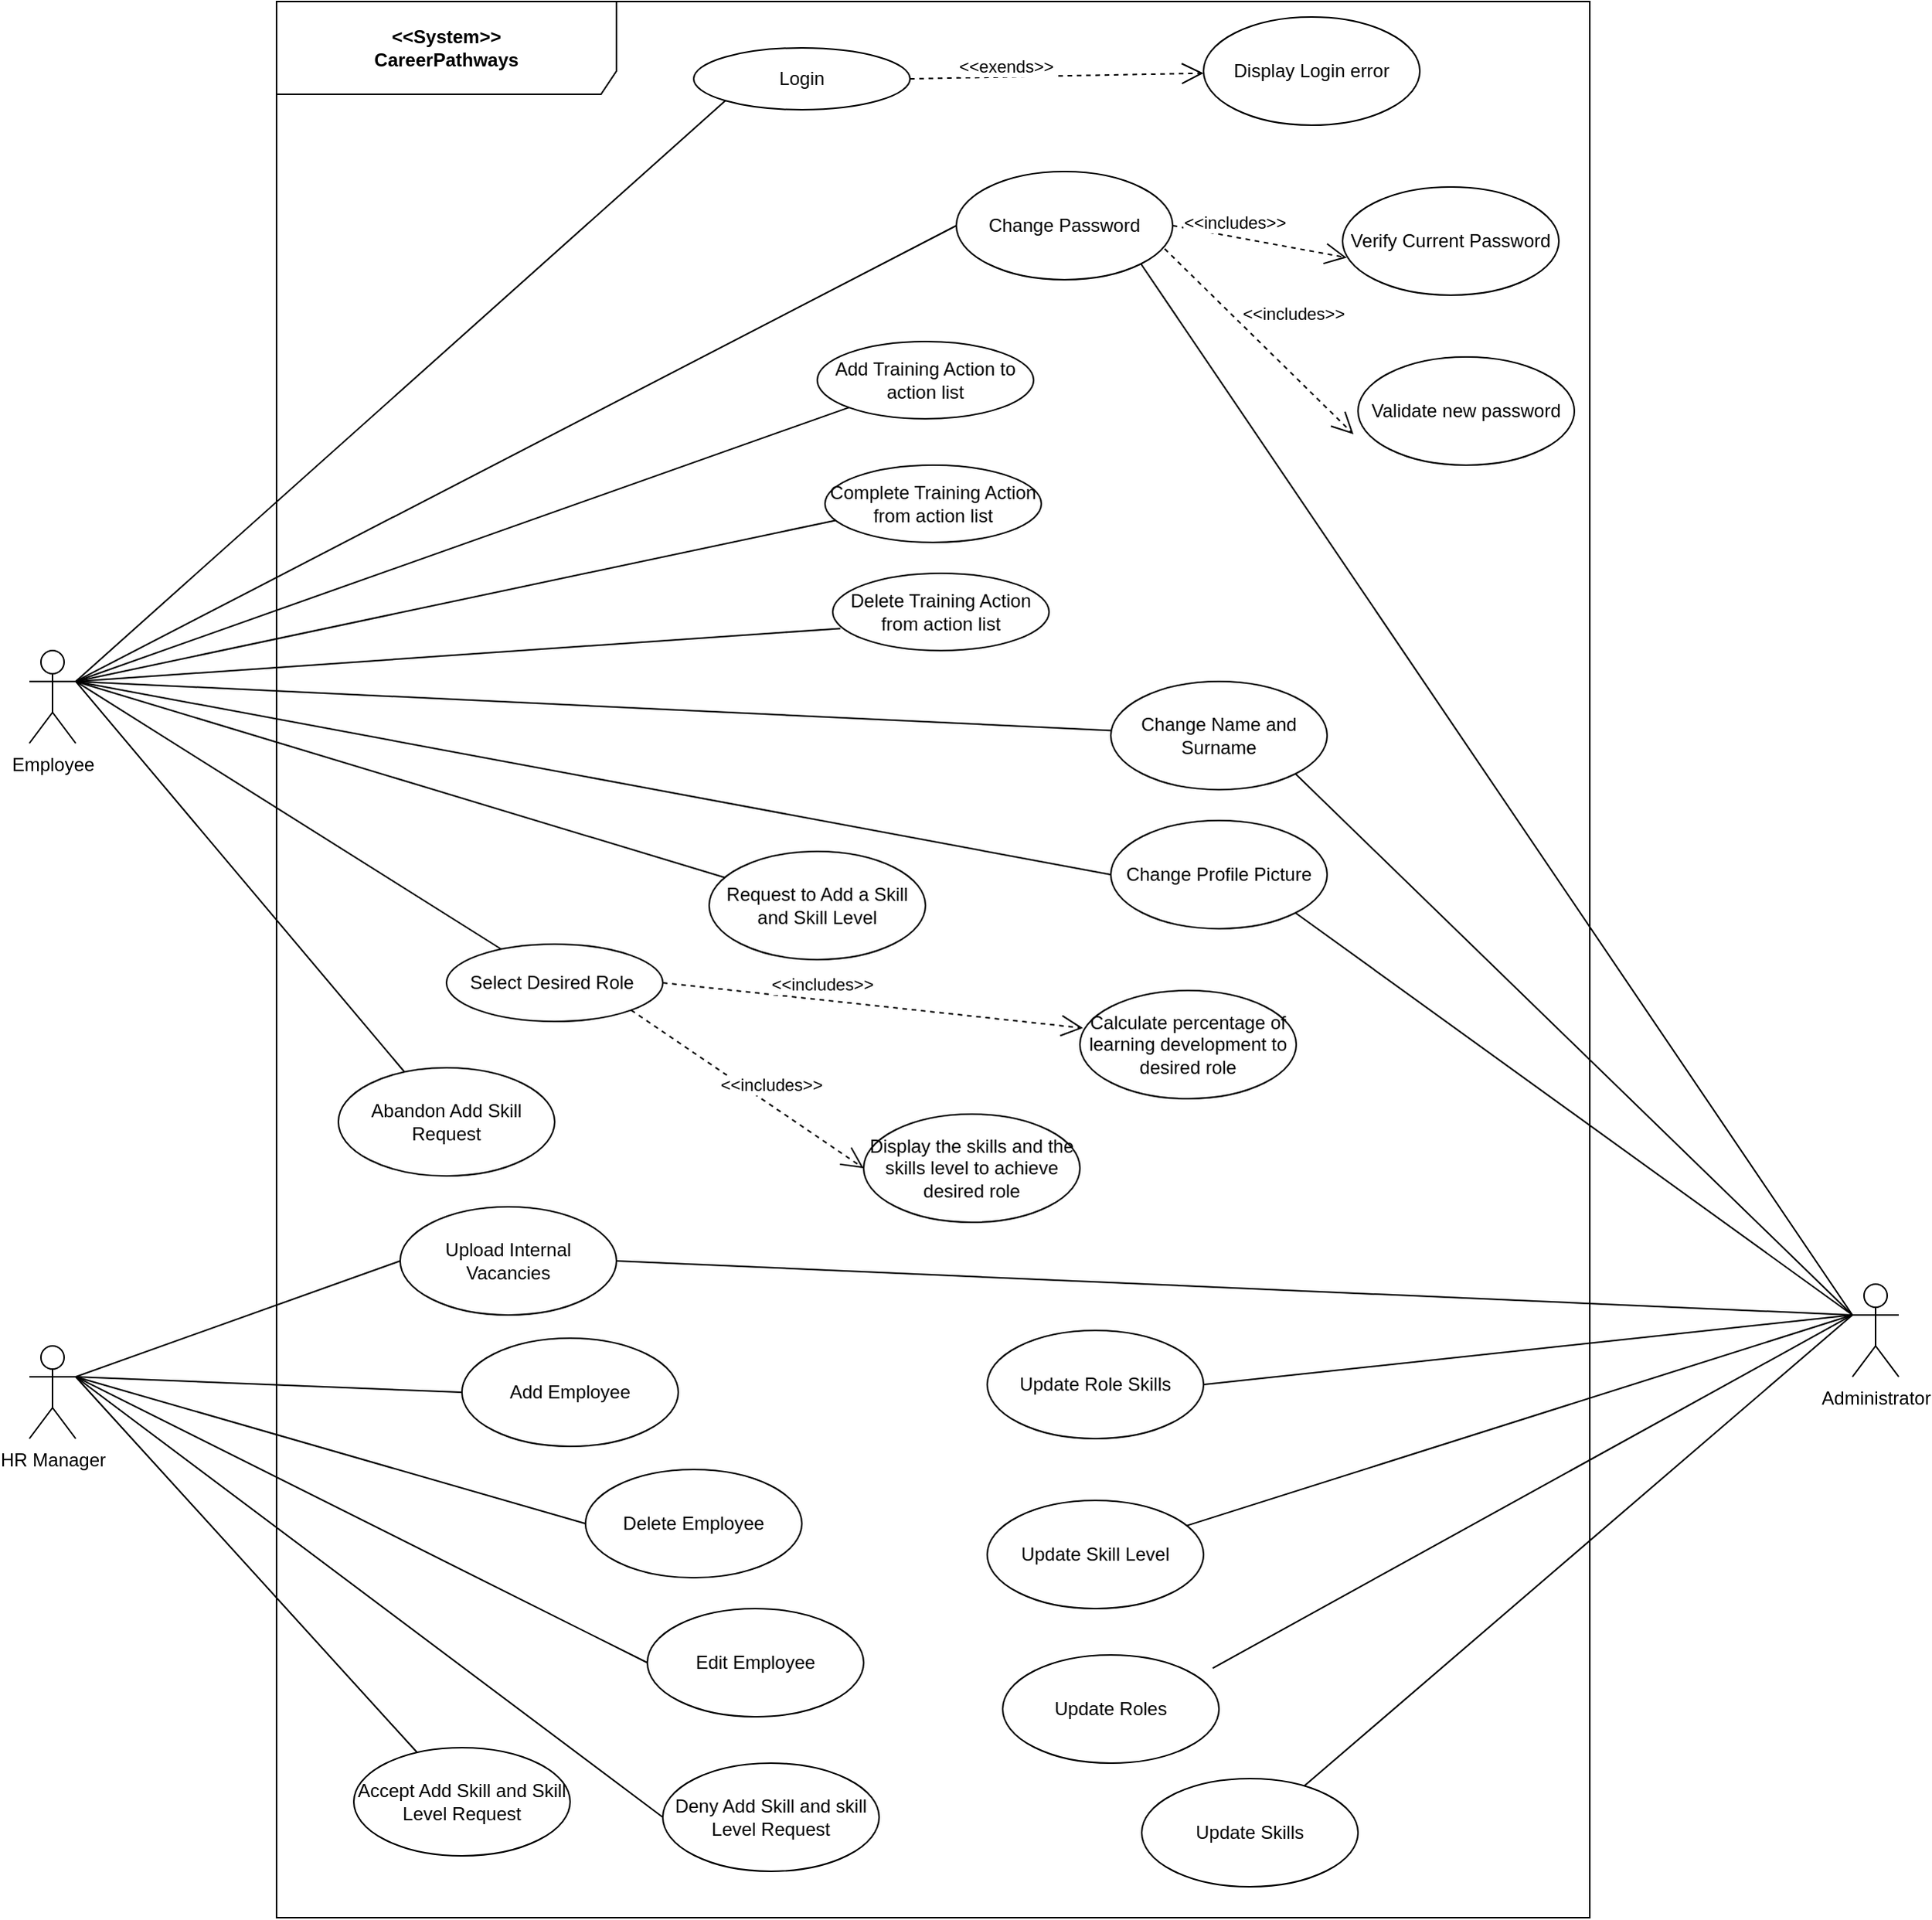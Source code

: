 <mxfile version="13.8.8" type="github">
  <diagram id="giAabpwPuGFfijqy-w_J" name="Page-1">
    <mxGraphModel dx="1450" dy="1015" grid="1" gridSize="10" guides="1" tooltips="1" connect="1" arrows="1" fold="1" page="1" pageScale="1" pageWidth="2336" pageHeight="1654" math="0" shadow="0">
      <root>
        <mxCell id="0" />
        <mxCell id="1" parent="0" />
        <mxCell id="yPrp7qd_ZaBmRegbb4Uq-1" value="&lt;b&gt;&amp;lt;&amp;lt;System&amp;gt;&amp;gt;&lt;br&gt;CareerPathways&lt;/b&gt;" style="shape=umlFrame;whiteSpace=wrap;html=1;width=220;height=60;" vertex="1" parent="1">
          <mxGeometry x="200" y="50" width="850" height="1240" as="geometry" />
        </mxCell>
        <mxCell id="yPrp7qd_ZaBmRegbb4Uq-2" value="Employee" style="shape=umlActor;verticalLabelPosition=bottom;verticalAlign=top;html=1;" vertex="1" parent="1">
          <mxGeometry x="40" y="470" width="30" height="60" as="geometry" />
        </mxCell>
        <mxCell id="yPrp7qd_ZaBmRegbb4Uq-24" value="HR Manager" style="shape=umlActor;verticalLabelPosition=bottom;verticalAlign=top;html=1;" vertex="1" parent="1">
          <mxGeometry x="40" y="920" width="30" height="60" as="geometry" />
        </mxCell>
        <mxCell id="yPrp7qd_ZaBmRegbb4Uq-25" value="Administrator" style="shape=umlActor;verticalLabelPosition=bottom;verticalAlign=top;html=1;" vertex="1" parent="1">
          <mxGeometry x="1220" y="880" width="30" height="60" as="geometry" />
        </mxCell>
        <mxCell id="yPrp7qd_ZaBmRegbb4Uq-27" value="Login" style="ellipse;whiteSpace=wrap;html=1;" vertex="1" parent="1">
          <mxGeometry x="470" y="80" width="140" height="40" as="geometry" />
        </mxCell>
        <mxCell id="yPrp7qd_ZaBmRegbb4Uq-29" value="Add Training Action to action list" style="ellipse;whiteSpace=wrap;html=1;" vertex="1" parent="1">
          <mxGeometry x="550" y="270" width="140" height="50" as="geometry" />
        </mxCell>
        <mxCell id="yPrp7qd_ZaBmRegbb4Uq-31" value="Complete Training Action from action list" style="ellipse;whiteSpace=wrap;html=1;" vertex="1" parent="1">
          <mxGeometry x="555" y="350" width="140" height="50" as="geometry" />
        </mxCell>
        <mxCell id="yPrp7qd_ZaBmRegbb4Uq-32" value="Delete Training Action from action list" style="ellipse;whiteSpace=wrap;html=1;" vertex="1" parent="1">
          <mxGeometry x="560" y="420" width="140" height="50" as="geometry" />
        </mxCell>
        <mxCell id="yPrp7qd_ZaBmRegbb4Uq-35" value="Select Desired Role&amp;nbsp;" style="ellipse;whiteSpace=wrap;html=1;" vertex="1" parent="1">
          <mxGeometry x="310" y="660" width="140" height="50" as="geometry" />
        </mxCell>
        <mxCell id="yPrp7qd_ZaBmRegbb4Uq-36" value="Display the skills and the skills level to achieve desired role" style="ellipse;whiteSpace=wrap;html=1;" vertex="1" parent="1">
          <mxGeometry x="580" y="770" width="140" height="70" as="geometry" />
        </mxCell>
        <mxCell id="yPrp7qd_ZaBmRegbb4Uq-39" value="Change Password" style="ellipse;whiteSpace=wrap;html=1;" vertex="1" parent="1">
          <mxGeometry x="640" y="160" width="140" height="70" as="geometry" />
        </mxCell>
        <mxCell id="yPrp7qd_ZaBmRegbb4Uq-40" value="Verify Current Password" style="ellipse;whiteSpace=wrap;html=1;" vertex="1" parent="1">
          <mxGeometry x="890" y="170" width="140" height="70" as="geometry" />
        </mxCell>
        <mxCell id="yPrp7qd_ZaBmRegbb4Uq-41" value="Display Login error" style="ellipse;whiteSpace=wrap;html=1;" vertex="1" parent="1">
          <mxGeometry x="800" y="60" width="140" height="70" as="geometry" />
        </mxCell>
        <mxCell id="yPrp7qd_ZaBmRegbb4Uq-42" value="Change Name and Surname" style="ellipse;whiteSpace=wrap;html=1;" vertex="1" parent="1">
          <mxGeometry x="740" y="490" width="140" height="70" as="geometry" />
        </mxCell>
        <mxCell id="yPrp7qd_ZaBmRegbb4Uq-43" value="Change Profile Picture" style="ellipse;whiteSpace=wrap;html=1;" vertex="1" parent="1">
          <mxGeometry x="740" y="580" width="140" height="70" as="geometry" />
        </mxCell>
        <mxCell id="yPrp7qd_ZaBmRegbb4Uq-44" value="Calculate percentage of learning development to desired role" style="ellipse;whiteSpace=wrap;html=1;" vertex="1" parent="1">
          <mxGeometry x="720" y="690" width="140" height="70" as="geometry" />
        </mxCell>
        <mxCell id="yPrp7qd_ZaBmRegbb4Uq-45" value="Request to Add a Skill and Skill Level" style="ellipse;whiteSpace=wrap;html=1;" vertex="1" parent="1">
          <mxGeometry x="480" y="600" width="140" height="70" as="geometry" />
        </mxCell>
        <mxCell id="yPrp7qd_ZaBmRegbb4Uq-46" value="Abandon Add Skill Request" style="ellipse;whiteSpace=wrap;html=1;" vertex="1" parent="1">
          <mxGeometry x="240" y="740" width="140" height="70" as="geometry" />
        </mxCell>
        <mxCell id="yPrp7qd_ZaBmRegbb4Uq-47" value="Add Employee" style="ellipse;whiteSpace=wrap;html=1;" vertex="1" parent="1">
          <mxGeometry x="320" y="915" width="140" height="70" as="geometry" />
        </mxCell>
        <mxCell id="yPrp7qd_ZaBmRegbb4Uq-48" value="Delete Employee" style="ellipse;whiteSpace=wrap;html=1;" vertex="1" parent="1">
          <mxGeometry x="400" y="1000" width="140" height="70" as="geometry" />
        </mxCell>
        <mxCell id="yPrp7qd_ZaBmRegbb4Uq-49" value="Edit Employee" style="ellipse;whiteSpace=wrap;html=1;" vertex="1" parent="1">
          <mxGeometry x="440" y="1090" width="140" height="70" as="geometry" />
        </mxCell>
        <mxCell id="yPrp7qd_ZaBmRegbb4Uq-50" value="Accept Add Skill and Skill Level Request" style="ellipse;whiteSpace=wrap;html=1;" vertex="1" parent="1">
          <mxGeometry x="250" y="1180" width="140" height="70" as="geometry" />
        </mxCell>
        <mxCell id="yPrp7qd_ZaBmRegbb4Uq-52" value="Deny Add Skill and skill Level Request" style="ellipse;whiteSpace=wrap;html=1;" vertex="1" parent="1">
          <mxGeometry x="450" y="1190" width="140" height="70" as="geometry" />
        </mxCell>
        <mxCell id="yPrp7qd_ZaBmRegbb4Uq-56" value="Validate new password" style="ellipse;whiteSpace=wrap;html=1;" vertex="1" parent="1">
          <mxGeometry x="900" y="280" width="140" height="70" as="geometry" />
        </mxCell>
        <mxCell id="yPrp7qd_ZaBmRegbb4Uq-65" value="" style="endArrow=none;endFill=0;endSize=12;html=1;exitX=1;exitY=0.333;exitDx=0;exitDy=0;exitPerimeter=0;" edge="1" parent="1" source="yPrp7qd_ZaBmRegbb4Uq-24" target="yPrp7qd_ZaBmRegbb4Uq-50">
          <mxGeometry width="160" relative="1" as="geometry">
            <mxPoint x="73" y="920" as="sourcePoint" />
            <mxPoint x="230" y="870" as="targetPoint" />
            <Array as="points" />
          </mxGeometry>
        </mxCell>
        <mxCell id="yPrp7qd_ZaBmRegbb4Uq-66" value="" style="endArrow=none;endFill=0;endSize=12;html=1;entryX=0;entryY=0.5;entryDx=0;entryDy=0;exitX=1;exitY=0.333;exitDx=0;exitDy=0;exitPerimeter=0;" edge="1" parent="1" source="yPrp7qd_ZaBmRegbb4Uq-24" target="yPrp7qd_ZaBmRegbb4Uq-52">
          <mxGeometry width="160" relative="1" as="geometry">
            <mxPoint x="80" y="870" as="sourcePoint" />
            <mxPoint x="580" y="1030" as="targetPoint" />
            <Array as="points" />
          </mxGeometry>
        </mxCell>
        <mxCell id="yPrp7qd_ZaBmRegbb4Uq-67" value="" style="endArrow=none;endFill=0;endSize=12;html=1;exitX=1;exitY=0.333;exitDx=0;exitDy=0;exitPerimeter=0;entryX=0;entryY=0.5;entryDx=0;entryDy=0;" edge="1" parent="1" source="yPrp7qd_ZaBmRegbb4Uq-24" target="yPrp7qd_ZaBmRegbb4Uq-49">
          <mxGeometry width="160" relative="1" as="geometry">
            <mxPoint x="180" y="970" as="sourcePoint" />
            <mxPoint x="340" y="970" as="targetPoint" />
            <Array as="points" />
          </mxGeometry>
        </mxCell>
        <mxCell id="yPrp7qd_ZaBmRegbb4Uq-69" value="" style="endArrow=none;endFill=0;endSize=12;html=1;entryX=0;entryY=0.5;entryDx=0;entryDy=0;exitX=1;exitY=0.333;exitDx=0;exitDy=0;exitPerimeter=0;" edge="1" parent="1" source="yPrp7qd_ZaBmRegbb4Uq-24" target="yPrp7qd_ZaBmRegbb4Uq-48">
          <mxGeometry width="160" relative="1" as="geometry">
            <mxPoint x="110" y="960" as="sourcePoint" />
            <mxPoint x="230" y="990" as="targetPoint" />
          </mxGeometry>
        </mxCell>
        <mxCell id="yPrp7qd_ZaBmRegbb4Uq-70" value="" style="endArrow=none;endFill=0;endSize=12;html=1;entryX=0;entryY=0.5;entryDx=0;entryDy=0;exitX=1;exitY=0.333;exitDx=0;exitDy=0;exitPerimeter=0;" edge="1" parent="1" source="yPrp7qd_ZaBmRegbb4Uq-24" target="yPrp7qd_ZaBmRegbb4Uq-47">
          <mxGeometry width="160" relative="1" as="geometry">
            <mxPoint x="60" y="950" as="sourcePoint" />
            <mxPoint x="220" y="950" as="targetPoint" />
          </mxGeometry>
        </mxCell>
        <mxCell id="yPrp7qd_ZaBmRegbb4Uq-71" value="Update Roles" style="ellipse;whiteSpace=wrap;html=1;" vertex="1" parent="1">
          <mxGeometry x="670" y="1120" width="140" height="70" as="geometry" />
        </mxCell>
        <mxCell id="yPrp7qd_ZaBmRegbb4Uq-72" value="Update Skills" style="ellipse;whiteSpace=wrap;html=1;" vertex="1" parent="1">
          <mxGeometry x="760" y="1200" width="140" height="70" as="geometry" />
        </mxCell>
        <mxCell id="yPrp7qd_ZaBmRegbb4Uq-73" value="Update Skill Level" style="ellipse;whiteSpace=wrap;html=1;" vertex="1" parent="1">
          <mxGeometry x="660" y="1020" width="140" height="70" as="geometry" />
        </mxCell>
        <mxCell id="yPrp7qd_ZaBmRegbb4Uq-75" value="Update Role Skills" style="ellipse;whiteSpace=wrap;html=1;" vertex="1" parent="1">
          <mxGeometry x="660" y="910" width="140" height="70" as="geometry" />
        </mxCell>
        <mxCell id="yPrp7qd_ZaBmRegbb4Uq-76" value="" style="endArrow=none;endFill=0;endSize=12;html=1;exitX=0;exitY=0.333;exitDx=0;exitDy=0;exitPerimeter=0;" edge="1" parent="1" source="yPrp7qd_ZaBmRegbb4Uq-25" target="yPrp7qd_ZaBmRegbb4Uq-72">
          <mxGeometry width="160" relative="1" as="geometry">
            <mxPoint x="740" y="1100" as="sourcePoint" />
            <mxPoint x="900" y="1100" as="targetPoint" />
          </mxGeometry>
        </mxCell>
        <mxCell id="yPrp7qd_ZaBmRegbb4Uq-77" value="" style="endArrow=none;endFill=0;endSize=12;html=1;exitX=0;exitY=0.333;exitDx=0;exitDy=0;exitPerimeter=0;entryX=0.971;entryY=0.122;entryDx=0;entryDy=0;entryPerimeter=0;" edge="1" parent="1" source="yPrp7qd_ZaBmRegbb4Uq-25" target="yPrp7qd_ZaBmRegbb4Uq-71">
          <mxGeometry width="160" relative="1" as="geometry">
            <mxPoint x="740" y="1100" as="sourcePoint" />
            <mxPoint x="900" y="1100" as="targetPoint" />
          </mxGeometry>
        </mxCell>
        <mxCell id="yPrp7qd_ZaBmRegbb4Uq-78" value="" style="endArrow=none;endFill=0;endSize=12;html=1;exitX=0;exitY=0.333;exitDx=0;exitDy=0;exitPerimeter=0;" edge="1" parent="1" source="yPrp7qd_ZaBmRegbb4Uq-25" target="yPrp7qd_ZaBmRegbb4Uq-73">
          <mxGeometry width="160" relative="1" as="geometry">
            <mxPoint x="1200" y="1060" as="sourcePoint" />
            <mxPoint x="900" y="1100" as="targetPoint" />
          </mxGeometry>
        </mxCell>
        <mxCell id="yPrp7qd_ZaBmRegbb4Uq-79" value="" style="endArrow=none;endFill=0;endSize=12;html=1;exitX=0;exitY=0.333;exitDx=0;exitDy=0;exitPerimeter=0;entryX=1;entryY=0.5;entryDx=0;entryDy=0;" edge="1" parent="1" source="yPrp7qd_ZaBmRegbb4Uq-25" target="yPrp7qd_ZaBmRegbb4Uq-75">
          <mxGeometry width="160" relative="1" as="geometry">
            <mxPoint x="740" y="1100" as="sourcePoint" />
            <mxPoint x="900" y="1100" as="targetPoint" />
          </mxGeometry>
        </mxCell>
        <mxCell id="yPrp7qd_ZaBmRegbb4Uq-81" value="Upload Internal Vacancies" style="ellipse;whiteSpace=wrap;html=1;" vertex="1" parent="1">
          <mxGeometry x="280" y="830" width="140" height="70" as="geometry" />
        </mxCell>
        <mxCell id="yPrp7qd_ZaBmRegbb4Uq-82" value="" style="endArrow=none;endFill=0;endSize=12;html=1;exitX=1;exitY=0.333;exitDx=0;exitDy=0;exitPerimeter=0;entryX=0;entryY=0.5;entryDx=0;entryDy=0;" edge="1" parent="1" source="yPrp7qd_ZaBmRegbb4Uq-24" target="yPrp7qd_ZaBmRegbb4Uq-81">
          <mxGeometry width="160" relative="1" as="geometry">
            <mxPoint x="410" y="850" as="sourcePoint" />
            <mxPoint x="570" y="850" as="targetPoint" />
            <Array as="points" />
          </mxGeometry>
        </mxCell>
        <mxCell id="yPrp7qd_ZaBmRegbb4Uq-85" value="" style="endArrow=none;endFill=0;endSize=12;html=1;exitX=1;exitY=0.333;exitDx=0;exitDy=0;exitPerimeter=0;" edge="1" parent="1" source="yPrp7qd_ZaBmRegbb4Uq-2" target="yPrp7qd_ZaBmRegbb4Uq-46">
          <mxGeometry width="160" relative="1" as="geometry">
            <mxPoint x="380" y="600" as="sourcePoint" />
            <mxPoint x="540" y="600" as="targetPoint" />
            <Array as="points" />
          </mxGeometry>
        </mxCell>
        <mxCell id="yPrp7qd_ZaBmRegbb4Uq-86" value="" style="endArrow=none;endFill=0;endSize=12;html=1;exitX=1;exitY=0.333;exitDx=0;exitDy=0;exitPerimeter=0;" edge="1" parent="1" source="yPrp7qd_ZaBmRegbb4Uq-2" target="yPrp7qd_ZaBmRegbb4Uq-35">
          <mxGeometry width="160" relative="1" as="geometry">
            <mxPoint x="380" y="600" as="sourcePoint" />
            <mxPoint x="540" y="600" as="targetPoint" />
          </mxGeometry>
        </mxCell>
        <mxCell id="yPrp7qd_ZaBmRegbb4Uq-87" value="" style="endArrow=none;endFill=0;endSize=12;html=1;exitX=1;exitY=0.333;exitDx=0;exitDy=0;exitPerimeter=0;" edge="1" parent="1" source="yPrp7qd_ZaBmRegbb4Uq-2" target="yPrp7qd_ZaBmRegbb4Uq-45">
          <mxGeometry width="160" relative="1" as="geometry">
            <mxPoint x="380" y="740" as="sourcePoint" />
            <mxPoint x="540" y="740" as="targetPoint" />
          </mxGeometry>
        </mxCell>
        <mxCell id="yPrp7qd_ZaBmRegbb4Uq-88" value="" style="endArrow=none;endFill=0;endSize=12;html=1;exitX=1;exitY=0.333;exitDx=0;exitDy=0;exitPerimeter=0;entryX=0.035;entryY=0.714;entryDx=0;entryDy=0;entryPerimeter=0;" edge="1" parent="1" source="yPrp7qd_ZaBmRegbb4Uq-2" target="yPrp7qd_ZaBmRegbb4Uq-32">
          <mxGeometry width="160" relative="1" as="geometry">
            <mxPoint x="380" y="600" as="sourcePoint" />
            <mxPoint x="540" y="600" as="targetPoint" />
          </mxGeometry>
        </mxCell>
        <mxCell id="yPrp7qd_ZaBmRegbb4Uq-89" value="" style="endArrow=none;endFill=0;endSize=12;html=1;exitX=1;exitY=0.333;exitDx=0;exitDy=0;exitPerimeter=0;entryX=0;entryY=0.5;entryDx=0;entryDy=0;" edge="1" parent="1" source="yPrp7qd_ZaBmRegbb4Uq-2" target="yPrp7qd_ZaBmRegbb4Uq-43">
          <mxGeometry width="160" relative="1" as="geometry">
            <mxPoint x="380" y="600" as="sourcePoint" />
            <mxPoint x="540" y="600" as="targetPoint" />
          </mxGeometry>
        </mxCell>
        <mxCell id="yPrp7qd_ZaBmRegbb4Uq-90" value="" style="endArrow=none;endFill=0;endSize=12;html=1;entryX=0.05;entryY=0.714;entryDx=0;entryDy=0;entryPerimeter=0;exitX=1;exitY=0.333;exitDx=0;exitDy=0;exitPerimeter=0;" edge="1" parent="1" source="yPrp7qd_ZaBmRegbb4Uq-2" target="yPrp7qd_ZaBmRegbb4Uq-31">
          <mxGeometry width="160" relative="1" as="geometry">
            <mxPoint x="70" y="510" as="sourcePoint" />
            <mxPoint x="540" y="600" as="targetPoint" />
          </mxGeometry>
        </mxCell>
        <mxCell id="yPrp7qd_ZaBmRegbb4Uq-91" value="" style="endArrow=none;endFill=0;endSize=12;html=1;exitX=1;exitY=0.333;exitDx=0;exitDy=0;exitPerimeter=0;" edge="1" parent="1" source="yPrp7qd_ZaBmRegbb4Uq-2" target="yPrp7qd_ZaBmRegbb4Uq-42">
          <mxGeometry width="160" relative="1" as="geometry">
            <mxPoint x="380" y="600" as="sourcePoint" />
            <mxPoint x="540" y="600" as="targetPoint" />
          </mxGeometry>
        </mxCell>
        <mxCell id="yPrp7qd_ZaBmRegbb4Uq-92" value="" style="endArrow=none;endFill=0;endSize=12;html=1;exitX=1;exitY=0.333;exitDx=0;exitDy=0;exitPerimeter=0;entryX=0;entryY=0.5;entryDx=0;entryDy=0;" edge="1" parent="1" source="yPrp7qd_ZaBmRegbb4Uq-2" target="yPrp7qd_ZaBmRegbb4Uq-39">
          <mxGeometry width="160" relative="1" as="geometry">
            <mxPoint x="380" y="600" as="sourcePoint" />
            <mxPoint x="540" y="600" as="targetPoint" />
          </mxGeometry>
        </mxCell>
        <mxCell id="yPrp7qd_ZaBmRegbb4Uq-93" value="" style="endArrow=none;endFill=0;endSize=12;html=1;exitX=1;exitY=0.333;exitDx=0;exitDy=0;exitPerimeter=0;entryX=0;entryY=1;entryDx=0;entryDy=0;" edge="1" parent="1" source="yPrp7qd_ZaBmRegbb4Uq-2" target="yPrp7qd_ZaBmRegbb4Uq-29">
          <mxGeometry width="160" relative="1" as="geometry">
            <mxPoint x="380" y="600" as="sourcePoint" />
            <mxPoint x="540" y="600" as="targetPoint" />
          </mxGeometry>
        </mxCell>
        <mxCell id="yPrp7qd_ZaBmRegbb4Uq-95" value="" style="endArrow=none;endFill=0;endSize=12;html=1;exitX=1;exitY=0.333;exitDx=0;exitDy=0;exitPerimeter=0;entryX=0;entryY=1;entryDx=0;entryDy=0;" edge="1" parent="1" source="yPrp7qd_ZaBmRegbb4Uq-2" target="yPrp7qd_ZaBmRegbb4Uq-27">
          <mxGeometry width="160" relative="1" as="geometry">
            <mxPoint x="380" y="600" as="sourcePoint" />
            <mxPoint x="540" y="600" as="targetPoint" />
          </mxGeometry>
        </mxCell>
        <mxCell id="yPrp7qd_ZaBmRegbb4Uq-96" value="" style="endArrow=open;endFill=1;endSize=12;html=1;dashed=1;exitX=1;exitY=0.5;exitDx=0;exitDy=0;" edge="1" parent="1" source="yPrp7qd_ZaBmRegbb4Uq-27" target="yPrp7qd_ZaBmRegbb4Uq-41">
          <mxGeometry width="160" relative="1" as="geometry">
            <mxPoint x="650" y="420" as="sourcePoint" />
            <mxPoint x="810" y="420" as="targetPoint" />
          </mxGeometry>
        </mxCell>
        <mxCell id="yPrp7qd_ZaBmRegbb4Uq-97" value="&amp;lt;&amp;lt;exends&amp;gt;&amp;gt;" style="edgeLabel;html=1;align=center;verticalAlign=middle;resizable=0;points=[];" vertex="1" connectable="0" parent="yPrp7qd_ZaBmRegbb4Uq-96">
          <mxGeometry x="-0.364" y="7" relative="1" as="geometry">
            <mxPoint x="1" as="offset" />
          </mxGeometry>
        </mxCell>
        <mxCell id="yPrp7qd_ZaBmRegbb4Uq-98" value="" style="endArrow=open;endFill=1;endSize=12;html=1;dashed=1;exitX=1;exitY=0.5;exitDx=0;exitDy=0;entryX=0.019;entryY=0.653;entryDx=0;entryDy=0;entryPerimeter=0;" edge="1" parent="1" source="yPrp7qd_ZaBmRegbb4Uq-39" target="yPrp7qd_ZaBmRegbb4Uq-40">
          <mxGeometry width="160" relative="1" as="geometry">
            <mxPoint x="650" y="570" as="sourcePoint" />
            <mxPoint x="810" y="570" as="targetPoint" />
          </mxGeometry>
        </mxCell>
        <mxCell id="yPrp7qd_ZaBmRegbb4Uq-99" value="&amp;lt;&amp;lt;includes&amp;gt;&amp;gt;" style="edgeLabel;html=1;align=center;verticalAlign=middle;resizable=0;points=[];" vertex="1" connectable="0" parent="yPrp7qd_ZaBmRegbb4Uq-98">
          <mxGeometry x="-0.323" y="9" relative="1" as="geometry">
            <mxPoint as="offset" />
          </mxGeometry>
        </mxCell>
        <mxCell id="yPrp7qd_ZaBmRegbb4Uq-100" value="" style="endArrow=open;endFill=1;endSize=12;html=1;dashed=1;exitX=0.963;exitY=0.714;exitDx=0;exitDy=0;entryX=-0.021;entryY=0.714;entryDx=0;entryDy=0;entryPerimeter=0;exitPerimeter=0;" edge="1" parent="1" source="yPrp7qd_ZaBmRegbb4Uq-39" target="yPrp7qd_ZaBmRegbb4Uq-56">
          <mxGeometry width="160" relative="1" as="geometry">
            <mxPoint x="650" y="570" as="sourcePoint" />
            <mxPoint x="810" y="570" as="targetPoint" />
          </mxGeometry>
        </mxCell>
        <mxCell id="yPrp7qd_ZaBmRegbb4Uq-101" value="&amp;lt;&amp;lt;includes&amp;gt;&amp;gt;" style="edgeLabel;html=1;align=center;verticalAlign=middle;resizable=0;points=[];" vertex="1" connectable="0" parent="yPrp7qd_ZaBmRegbb4Uq-100">
          <mxGeometry x="-0.365" y="12" relative="1" as="geometry">
            <mxPoint x="35.92" y="12.08" as="offset" />
          </mxGeometry>
        </mxCell>
        <mxCell id="yPrp7qd_ZaBmRegbb4Uq-102" value="" style="endArrow=open;endFill=1;endSize=12;html=1;dashed=1;exitX=1;exitY=0.5;exitDx=0;exitDy=0;entryX=0.014;entryY=0.347;entryDx=0;entryDy=0;entryPerimeter=0;" edge="1" parent="1" source="yPrp7qd_ZaBmRegbb4Uq-35" target="yPrp7qd_ZaBmRegbb4Uq-44">
          <mxGeometry width="160" relative="1" as="geometry">
            <mxPoint x="650" y="780" as="sourcePoint" />
            <mxPoint x="810" y="780" as="targetPoint" />
          </mxGeometry>
        </mxCell>
        <mxCell id="yPrp7qd_ZaBmRegbb4Uq-103" value="&amp;lt;&amp;lt;includes&amp;gt;&amp;gt;" style="edgeLabel;html=1;align=center;verticalAlign=middle;resizable=0;points=[];" vertex="1" connectable="0" parent="yPrp7qd_ZaBmRegbb4Uq-102">
          <mxGeometry x="-0.262" y="10" relative="1" as="geometry">
            <mxPoint x="1" as="offset" />
          </mxGeometry>
        </mxCell>
        <mxCell id="yPrp7qd_ZaBmRegbb4Uq-104" value="" style="endArrow=open;endFill=1;endSize=12;html=1;dashed=1;exitX=1;exitY=1;exitDx=0;exitDy=0;entryX=0;entryY=0.5;entryDx=0;entryDy=0;" edge="1" parent="1" source="yPrp7qd_ZaBmRegbb4Uq-35" target="yPrp7qd_ZaBmRegbb4Uq-36">
          <mxGeometry width="160" relative="1" as="geometry">
            <mxPoint x="650" y="780" as="sourcePoint" />
            <mxPoint x="810" y="780" as="targetPoint" />
          </mxGeometry>
        </mxCell>
        <mxCell id="yPrp7qd_ZaBmRegbb4Uq-105" value="&amp;lt;&amp;lt;includes&amp;gt;&amp;gt;" style="edgeLabel;html=1;align=center;verticalAlign=middle;resizable=0;points=[];" vertex="1" connectable="0" parent="yPrp7qd_ZaBmRegbb4Uq-104">
          <mxGeometry x="0.122" y="11" relative="1" as="geometry">
            <mxPoint as="offset" />
          </mxGeometry>
        </mxCell>
        <mxCell id="yPrp7qd_ZaBmRegbb4Uq-108" value="" style="endArrow=none;endFill=0;endSize=12;html=1;exitX=0;exitY=0.333;exitDx=0;exitDy=0;exitPerimeter=0;entryX=1;entryY=1;entryDx=0;entryDy=0;" edge="1" parent="1" source="yPrp7qd_ZaBmRegbb4Uq-25" target="yPrp7qd_ZaBmRegbb4Uq-43">
          <mxGeometry width="160" relative="1" as="geometry">
            <mxPoint x="610" y="600" as="sourcePoint" />
            <mxPoint x="770" y="600" as="targetPoint" />
          </mxGeometry>
        </mxCell>
        <mxCell id="yPrp7qd_ZaBmRegbb4Uq-109" value="" style="endArrow=none;endFill=0;endSize=12;html=1;exitX=0;exitY=0.333;exitDx=0;exitDy=0;exitPerimeter=0;entryX=1;entryY=1;entryDx=0;entryDy=0;" edge="1" parent="1" source="yPrp7qd_ZaBmRegbb4Uq-25" target="yPrp7qd_ZaBmRegbb4Uq-42">
          <mxGeometry width="160" relative="1" as="geometry">
            <mxPoint x="1250.5" y="877.25" as="sourcePoint" />
            <mxPoint x="779.997" y="556.999" as="targetPoint" />
          </mxGeometry>
        </mxCell>
        <mxCell id="yPrp7qd_ZaBmRegbb4Uq-110" value="" style="endArrow=none;endFill=0;endSize=12;html=1;entryX=1;entryY=1;entryDx=0;entryDy=0;exitX=0;exitY=0.333;exitDx=0;exitDy=0;exitPerimeter=0;" edge="1" parent="1" source="yPrp7qd_ZaBmRegbb4Uq-25" target="yPrp7qd_ZaBmRegbb4Uq-39">
          <mxGeometry width="160" relative="1" as="geometry">
            <mxPoint x="1220" y="760" as="sourcePoint" />
            <mxPoint x="770" y="590" as="targetPoint" />
          </mxGeometry>
        </mxCell>
        <mxCell id="yPrp7qd_ZaBmRegbb4Uq-111" value="" style="endArrow=none;endFill=0;endSize=12;html=1;exitX=0;exitY=0.333;exitDx=0;exitDy=0;exitPerimeter=0;entryX=1;entryY=0.5;entryDx=0;entryDy=0;" edge="1" parent="1" source="yPrp7qd_ZaBmRegbb4Uq-25" target="yPrp7qd_ZaBmRegbb4Uq-81">
          <mxGeometry width="160" relative="1" as="geometry">
            <mxPoint x="540" y="850" as="sourcePoint" />
            <mxPoint x="700" y="850" as="targetPoint" />
          </mxGeometry>
        </mxCell>
      </root>
    </mxGraphModel>
  </diagram>
</mxfile>

